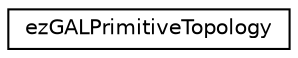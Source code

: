 digraph "Graphical Class Hierarchy"
{
 // LATEX_PDF_SIZE
  edge [fontname="Helvetica",fontsize="10",labelfontname="Helvetica",labelfontsize="10"];
  node [fontname="Helvetica",fontsize="10",shape=record];
  rankdir="LR";
  Node0 [label="ezGALPrimitiveTopology",height=0.2,width=0.4,color="black", fillcolor="white", style="filled",URL="$d7/dae/structez_g_a_l_primitive_topology.htm",tooltip=" "];
}
